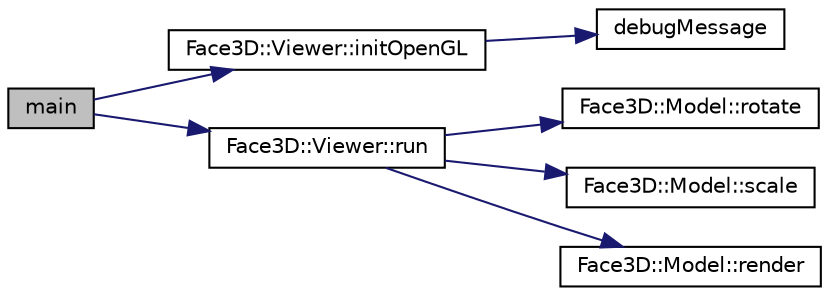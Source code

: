 digraph "main"
{
  edge [fontname="Helvetica",fontsize="10",labelfontname="Helvetica",labelfontsize="10"];
  node [fontname="Helvetica",fontsize="10",shape=record];
  rankdir="LR";
  Node1 [label="main",height=0.2,width=0.4,color="black", fillcolor="grey75", style="filled", fontcolor="black"];
  Node1 -> Node2 [color="midnightblue",fontsize="10",style="solid",fontname="Helvetica"];
  Node2 [label="Face3D::Viewer::initOpenGL",height=0.2,width=0.4,color="black", fillcolor="white", style="filled",URL="$class_face3_d_1_1_viewer.html#aa573a82494448874e4ed94f6cd4ed337"];
  Node2 -> Node3 [color="midnightblue",fontsize="10",style="solid",fontname="Helvetica"];
  Node3 [label="debugMessage",height=0.2,width=0.4,color="black", fillcolor="white", style="filled",URL="$_g_l_debug_8cpp.html#a4d6f5bce4ff10639fc3cb153c74f45e3"];
  Node1 -> Node4 [color="midnightblue",fontsize="10",style="solid",fontname="Helvetica"];
  Node4 [label="Face3D::Viewer::run",height=0.2,width=0.4,color="black", fillcolor="white", style="filled",URL="$class_face3_d_1_1_viewer.html#a044ac30ff04ca0b145753adce39f53f4"];
  Node4 -> Node5 [color="midnightblue",fontsize="10",style="solid",fontname="Helvetica"];
  Node5 [label="Face3D::Model::rotate",height=0.2,width=0.4,color="black", fillcolor="white", style="filled",URL="$class_face3_d_1_1_model.html#a47fdb34677d2a77da048e614e9100a86"];
  Node4 -> Node6 [color="midnightblue",fontsize="10",style="solid",fontname="Helvetica"];
  Node6 [label="Face3D::Model::scale",height=0.2,width=0.4,color="black", fillcolor="white", style="filled",URL="$class_face3_d_1_1_model.html#ae4317800ef498c03728e7c82dbe5c3c7"];
  Node4 -> Node7 [color="midnightblue",fontsize="10",style="solid",fontname="Helvetica"];
  Node7 [label="Face3D::Model::render",height=0.2,width=0.4,color="black", fillcolor="white", style="filled",URL="$class_face3_d_1_1_model.html#a88e8ee28d3babfcb7090f7941663e594"];
}
